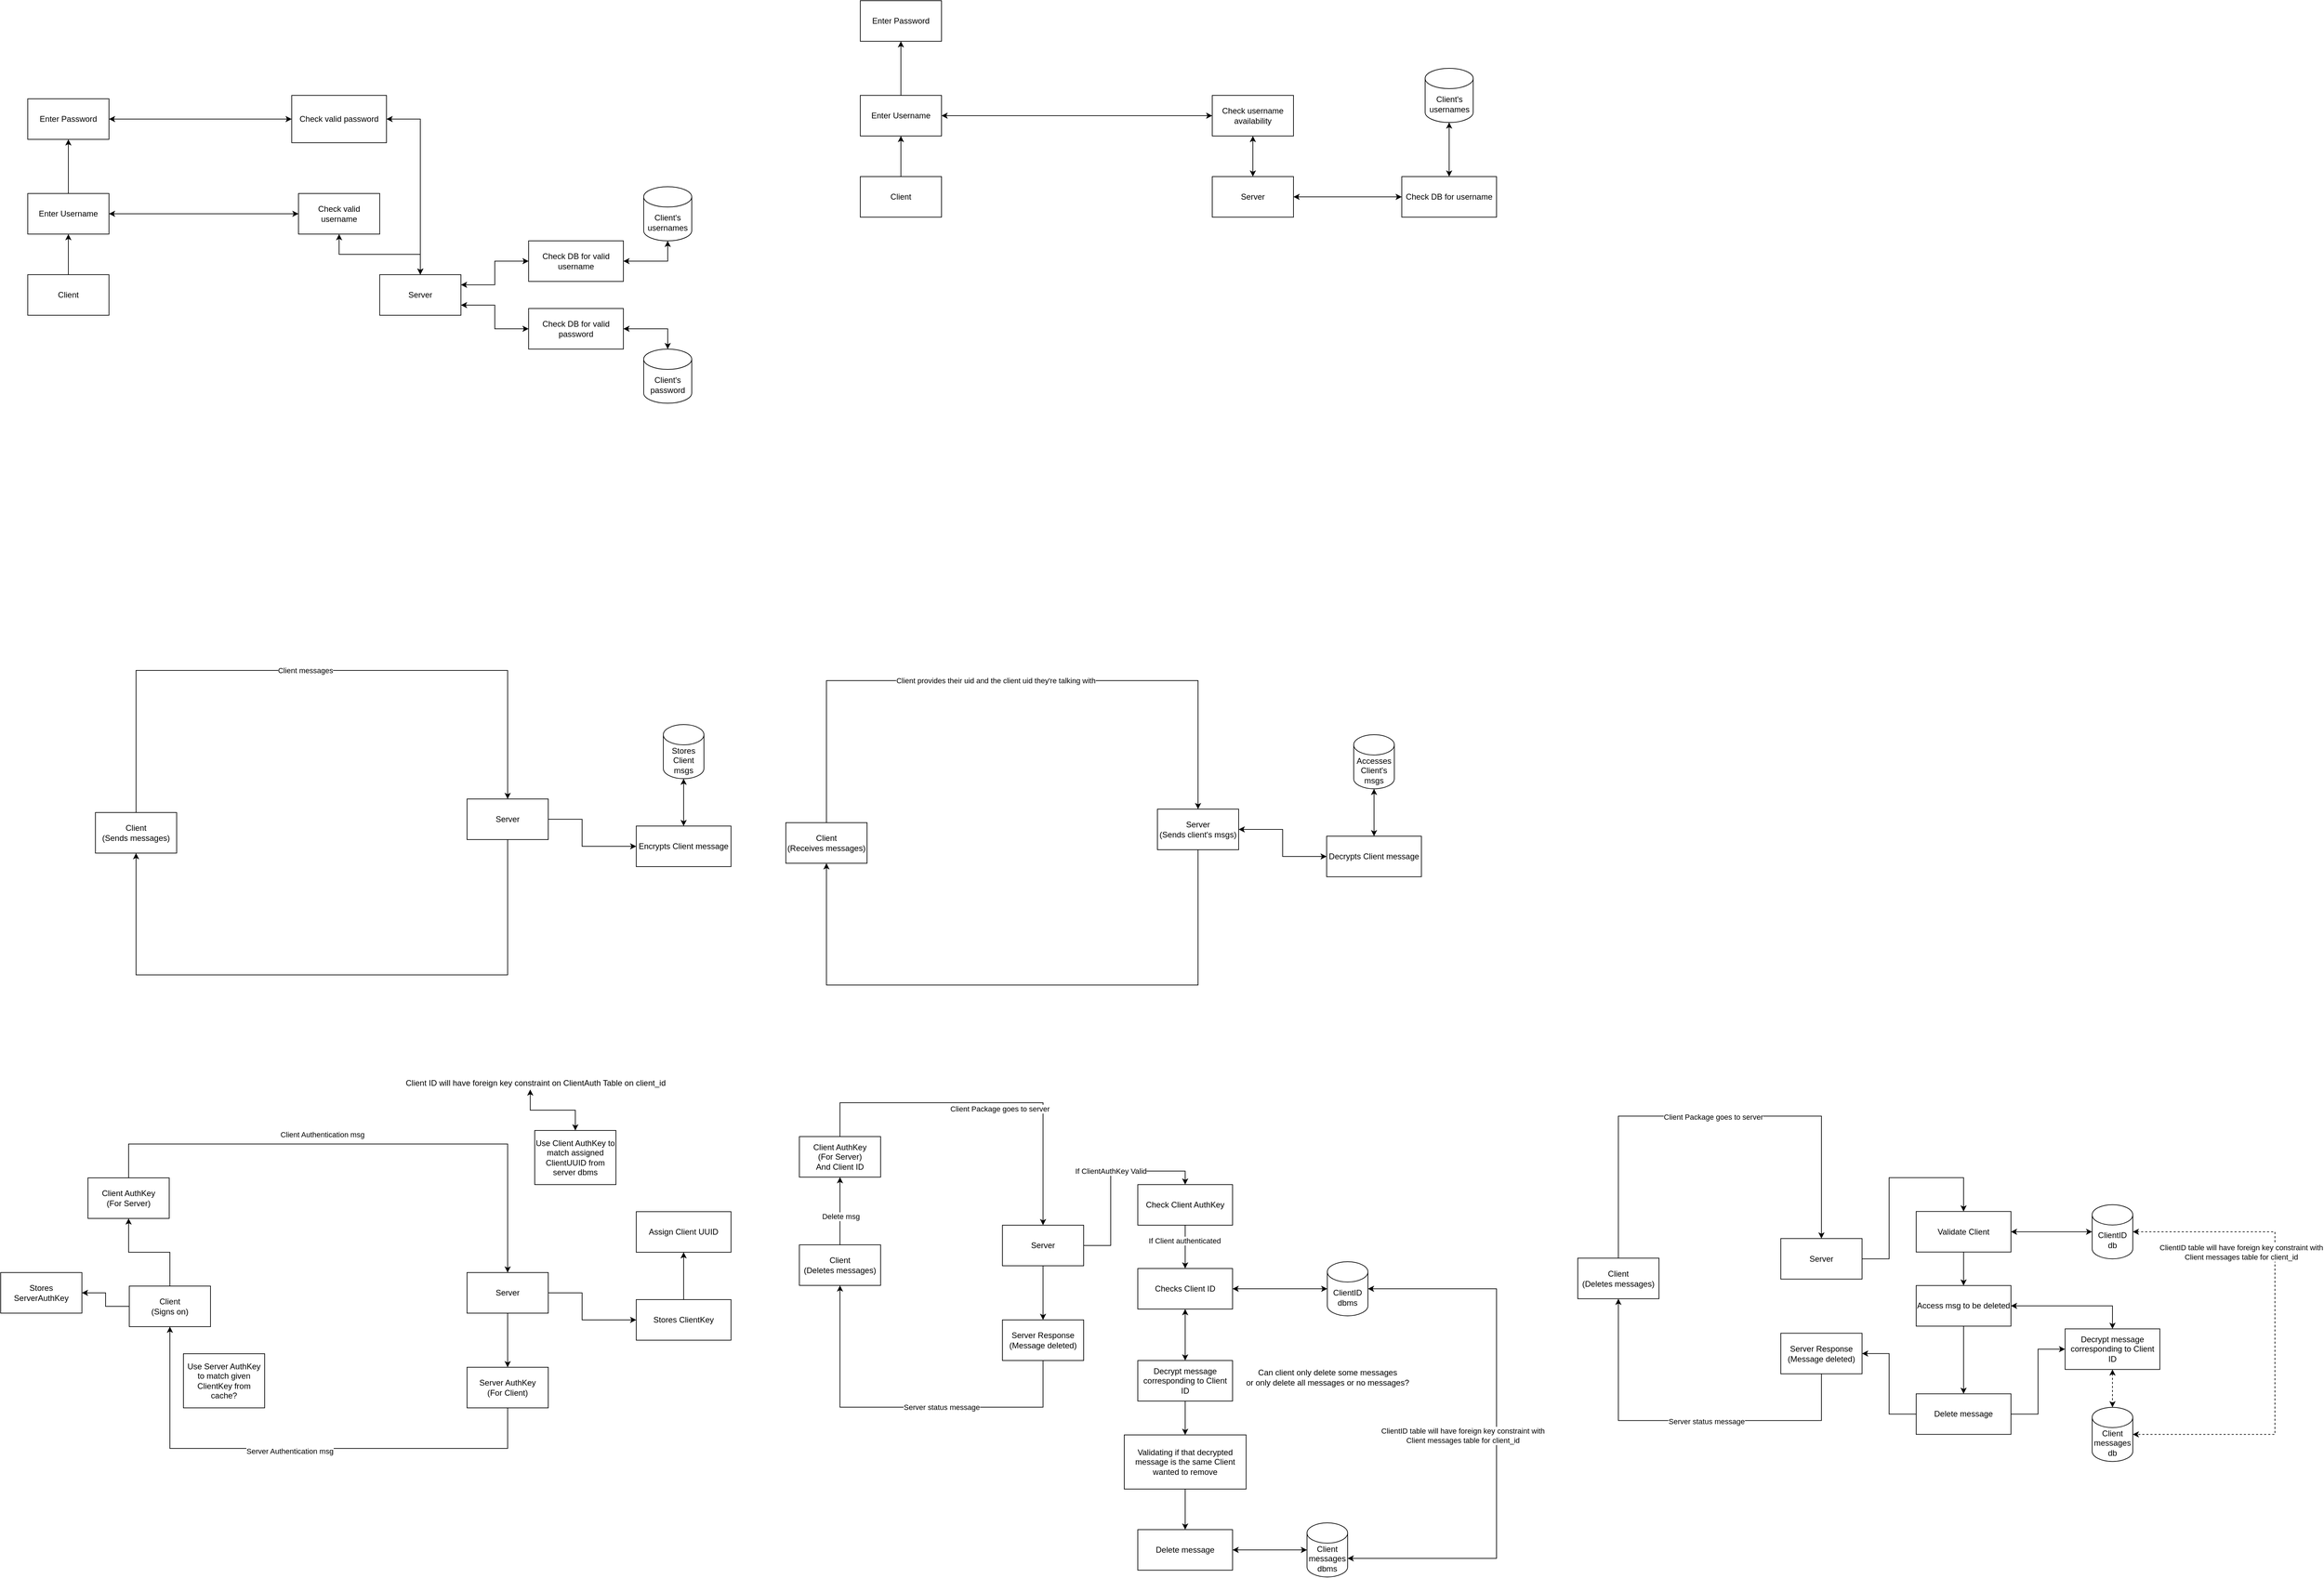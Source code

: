 <mxfile version="15.8.2" type="device"><diagram id="KyvH8R_DpB_oBRJaK2Jx" name="Page-1"><mxGraphModel dx="1483" dy="2481" grid="1" gridSize="10" guides="1" tooltips="1" connect="1" arrows="1" fold="1" page="1" pageScale="1" pageWidth="1169" pageHeight="827" math="0" shadow="0"><root><mxCell id="0"/><mxCell id="1" parent="0"/><mxCell id="N-zf-dRTK4lT7rGjLbM1-4" style="edgeStyle=orthogonalEdgeStyle;rounded=0;orthogonalLoop=1;jettySize=auto;html=1;entryX=0.5;entryY=0;entryDx=0;entryDy=0;exitX=0.5;exitY=0;exitDx=0;exitDy=0;" parent="1" source="N-zf-dRTK4lT7rGjLbM1-13" target="N-zf-dRTK4lT7rGjLbM1-3" edge="1"><mxGeometry relative="1" as="geometry"><Array as="points"><mxPoint x="239" y="130"/><mxPoint x="799" y="130"/></Array></mxGeometry></mxCell><mxCell id="N-zf-dRTK4lT7rGjLbM1-5" value="Client Authentication msg" style="edgeLabel;html=1;align=center;verticalAlign=middle;resizable=0;points=[];" parent="N-zf-dRTK4lT7rGjLbM1-4" vertex="1" connectable="0"><mxGeometry x="-0.824" y="5" relative="1" as="geometry"><mxPoint x="265" y="-9" as="offset"/></mxGeometry></mxCell><mxCell id="N-zf-dRTK4lT7rGjLbM1-14" value="" style="edgeStyle=orthogonalEdgeStyle;rounded=0;orthogonalLoop=1;jettySize=auto;html=1;" parent="1" source="N-zf-dRTK4lT7rGjLbM1-1" target="N-zf-dRTK4lT7rGjLbM1-13" edge="1"><mxGeometry relative="1" as="geometry"/></mxCell><mxCell id="WPAol-Zz-UYMAe6PqBog-4" value="" style="edgeStyle=orthogonalEdgeStyle;rounded=0;orthogonalLoop=1;jettySize=auto;html=1;" parent="1" source="N-zf-dRTK4lT7rGjLbM1-1" target="WPAol-Zz-UYMAe6PqBog-3" edge="1"><mxGeometry relative="1" as="geometry"/></mxCell><mxCell id="N-zf-dRTK4lT7rGjLbM1-1" value="Client&lt;br&gt;(Signs on)" style="rounded=0;whiteSpace=wrap;html=1;" parent="1" vertex="1"><mxGeometry x="240" y="340" width="120" height="60" as="geometry"/></mxCell><mxCell id="N-zf-dRTK4lT7rGjLbM1-6" style="edgeStyle=orthogonalEdgeStyle;rounded=0;orthogonalLoop=1;jettySize=auto;html=1;entryX=0.5;entryY=1;entryDx=0;entryDy=0;exitX=0.5;exitY=1;exitDx=0;exitDy=0;" parent="1" source="N-zf-dRTK4lT7rGjLbM1-11" target="N-zf-dRTK4lT7rGjLbM1-1" edge="1"><mxGeometry relative="1" as="geometry"><Array as="points"><mxPoint x="799" y="580"/><mxPoint x="300" y="580"/></Array></mxGeometry></mxCell><mxCell id="N-zf-dRTK4lT7rGjLbM1-7" value="Server Authentication msg" style="edgeLabel;html=1;align=center;verticalAlign=middle;resizable=0;points=[];" parent="N-zf-dRTK4lT7rGjLbM1-6" vertex="1" connectable="0"><mxGeometry x="0.035" y="4" relative="1" as="geometry"><mxPoint as="offset"/></mxGeometry></mxCell><mxCell id="N-zf-dRTK4lT7rGjLbM1-9" value="" style="edgeStyle=orthogonalEdgeStyle;rounded=0;orthogonalLoop=1;jettySize=auto;html=1;entryX=0;entryY=0.5;entryDx=0;entryDy=0;" parent="1" source="N-zf-dRTK4lT7rGjLbM1-3" target="WPAol-Zz-UYMAe6PqBog-1" edge="1"><mxGeometry relative="1" as="geometry"><Array as="points"><mxPoint x="909" y="350"/><mxPoint x="909" y="390"/></Array></mxGeometry></mxCell><mxCell id="N-zf-dRTK4lT7rGjLbM1-12" value="" style="edgeStyle=orthogonalEdgeStyle;rounded=0;orthogonalLoop=1;jettySize=auto;html=1;" parent="1" source="N-zf-dRTK4lT7rGjLbM1-3" target="N-zf-dRTK4lT7rGjLbM1-11" edge="1"><mxGeometry relative="1" as="geometry"/></mxCell><mxCell id="N-zf-dRTK4lT7rGjLbM1-3" value="Server" style="rounded=0;whiteSpace=wrap;html=1;" parent="1" vertex="1"><mxGeometry x="739" y="320" width="120" height="60" as="geometry"/></mxCell><mxCell id="N-zf-dRTK4lT7rGjLbM1-8" value="Assign Client UUID" style="whiteSpace=wrap;html=1;rounded=0;" parent="1" vertex="1"><mxGeometry x="989" y="230" width="140" height="60" as="geometry"/></mxCell><mxCell id="N-zf-dRTK4lT7rGjLbM1-11" value="Server AuthKey&lt;br&gt;(For Client)" style="whiteSpace=wrap;html=1;rounded=0;" parent="1" vertex="1"><mxGeometry x="739" y="460" width="120" height="60" as="geometry"/></mxCell><mxCell id="N-zf-dRTK4lT7rGjLbM1-13" value="Client AuthKey&lt;br&gt;(For Server)" style="rounded=0;whiteSpace=wrap;html=1;" parent="1" vertex="1"><mxGeometry x="179" y="180" width="120" height="60" as="geometry"/></mxCell><mxCell id="N-zf-dRTK4lT7rGjLbM1-15" value="Use Server AuthKey to match given ClientKey from cache?" style="rounded=0;whiteSpace=wrap;html=1;" parent="1" vertex="1"><mxGeometry x="320" y="440" width="120" height="80" as="geometry"/></mxCell><mxCell id="WPAol-Zz-UYMAe6PqBog-65" style="edgeStyle=orthogonalEdgeStyle;rounded=0;orthogonalLoop=1;jettySize=auto;html=1;entryX=0.481;entryY=0.971;entryDx=0;entryDy=0;entryPerimeter=0;startArrow=classic;startFill=1;" parent="1" source="N-zf-dRTK4lT7rGjLbM1-16" target="WPAol-Zz-UYMAe6PqBog-64" edge="1"><mxGeometry relative="1" as="geometry"/></mxCell><mxCell id="N-zf-dRTK4lT7rGjLbM1-16" value="Use Client AuthKey to match assigned ClientUUID from server dbms" style="rounded=0;whiteSpace=wrap;html=1;" parent="1" vertex="1"><mxGeometry x="839" y="110" width="120" height="80" as="geometry"/></mxCell><mxCell id="WPAol-Zz-UYMAe6PqBog-2" style="edgeStyle=orthogonalEdgeStyle;rounded=0;orthogonalLoop=1;jettySize=auto;html=1;entryX=0.5;entryY=1;entryDx=0;entryDy=0;" parent="1" source="WPAol-Zz-UYMAe6PqBog-1" target="N-zf-dRTK4lT7rGjLbM1-8" edge="1"><mxGeometry relative="1" as="geometry"/></mxCell><mxCell id="WPAol-Zz-UYMAe6PqBog-1" value="Stores ClientKey" style="whiteSpace=wrap;html=1;rounded=0;" parent="1" vertex="1"><mxGeometry x="989" y="360" width="140" height="60" as="geometry"/></mxCell><mxCell id="WPAol-Zz-UYMAe6PqBog-3" value="Stores ServerAuthKey" style="rounded=0;whiteSpace=wrap;html=1;" parent="1" vertex="1"><mxGeometry x="50" y="320" width="120" height="60" as="geometry"/></mxCell><mxCell id="WPAol-Zz-UYMAe6PqBog-5" style="edgeStyle=orthogonalEdgeStyle;rounded=0;orthogonalLoop=1;jettySize=auto;html=1;entryX=0.5;entryY=0;entryDx=0;entryDy=0;exitX=0.5;exitY=0;exitDx=0;exitDy=0;" parent="1" source="WPAol-Zz-UYMAe6PqBog-9" target="WPAol-Zz-UYMAe6PqBog-14" edge="1"><mxGeometry relative="1" as="geometry"><Array as="points"><mxPoint x="250" y="-570"/><mxPoint x="799" y="-570"/></Array><mxPoint x="250" y="-480" as="sourcePoint"/></mxGeometry></mxCell><mxCell id="WPAol-Zz-UYMAe6PqBog-6" value="Client messages" style="edgeLabel;html=1;align=center;verticalAlign=middle;resizable=0;points=[];" parent="WPAol-Zz-UYMAe6PqBog-5" vertex="1" connectable="0"><mxGeometry x="-0.824" y="5" relative="1" as="geometry"><mxPoint x="255" y="-127" as="offset"/></mxGeometry></mxCell><mxCell id="WPAol-Zz-UYMAe6PqBog-9" value="Client&lt;br&gt;(Sends messages)" style="rounded=0;whiteSpace=wrap;html=1;" parent="1" vertex="1"><mxGeometry x="190" y="-360" width="120" height="60" as="geometry"/></mxCell><mxCell id="WPAol-Zz-UYMAe6PqBog-10" style="edgeStyle=orthogonalEdgeStyle;rounded=0;orthogonalLoop=1;jettySize=auto;html=1;entryX=0.5;entryY=1;entryDx=0;entryDy=0;exitX=0.5;exitY=1;exitDx=0;exitDy=0;" parent="1" source="WPAol-Zz-UYMAe6PqBog-14" target="WPAol-Zz-UYMAe6PqBog-9" edge="1"><mxGeometry relative="1" as="geometry"><Array as="points"><mxPoint x="799" y="-120"/><mxPoint x="250" y="-120"/></Array><mxPoint x="799" y="-180" as="sourcePoint"/></mxGeometry></mxCell><mxCell id="WPAol-Zz-UYMAe6PqBog-12" value="" style="edgeStyle=orthogonalEdgeStyle;rounded=0;orthogonalLoop=1;jettySize=auto;html=1;entryX=0;entryY=0.5;entryDx=0;entryDy=0;" parent="1" source="WPAol-Zz-UYMAe6PqBog-14" target="WPAol-Zz-UYMAe6PqBog-20" edge="1"><mxGeometry relative="1" as="geometry"><Array as="points"><mxPoint x="909" y="-350"/><mxPoint x="909" y="-310"/></Array></mxGeometry></mxCell><mxCell id="WPAol-Zz-UYMAe6PqBog-14" value="Server" style="rounded=0;whiteSpace=wrap;html=1;" parent="1" vertex="1"><mxGeometry x="739" y="-380" width="120" height="60" as="geometry"/></mxCell><mxCell id="WPAol-Zz-UYMAe6PqBog-23" style="edgeStyle=orthogonalEdgeStyle;rounded=0;orthogonalLoop=1;jettySize=auto;html=1;entryX=0.5;entryY=1;entryDx=0;entryDy=0;entryPerimeter=0;startArrow=classic;startFill=1;" parent="1" source="WPAol-Zz-UYMAe6PqBog-20" target="WPAol-Zz-UYMAe6PqBog-22" edge="1"><mxGeometry relative="1" as="geometry"/></mxCell><mxCell id="WPAol-Zz-UYMAe6PqBog-20" value="Encrypts Client message" style="whiteSpace=wrap;html=1;rounded=0;" parent="1" vertex="1"><mxGeometry x="989" y="-340" width="140" height="60" as="geometry"/></mxCell><mxCell id="WPAol-Zz-UYMAe6PqBog-22" value="Stores Client msgs" style="shape=cylinder3;whiteSpace=wrap;html=1;boundedLbl=1;backgroundOutline=1;size=15;" parent="1" vertex="1"><mxGeometry x="1029" y="-490" width="60" height="80" as="geometry"/></mxCell><mxCell id="WPAol-Zz-UYMAe6PqBog-24" style="edgeStyle=orthogonalEdgeStyle;rounded=0;orthogonalLoop=1;jettySize=auto;html=1;entryX=0.5;entryY=0;entryDx=0;entryDy=0;exitX=0.5;exitY=0;exitDx=0;exitDy=0;" parent="1" source="WPAol-Zz-UYMAe6PqBog-36" target="WPAol-Zz-UYMAe6PqBog-33" edge="1"><mxGeometry relative="1" as="geometry"><Array as="points"><mxPoint x="1290" y="69"/><mxPoint x="1590" y="69"/></Array></mxGeometry></mxCell><mxCell id="WPAol-Zz-UYMAe6PqBog-25" value="Client Package goes to server" style="edgeLabel;html=1;align=center;verticalAlign=middle;resizable=0;points=[];" parent="WPAol-Zz-UYMAe6PqBog-24" vertex="1" connectable="0"><mxGeometry x="-0.824" y="5" relative="1" as="geometry"><mxPoint x="241" y="5" as="offset"/></mxGeometry></mxCell><mxCell id="WPAol-Zz-UYMAe6PqBog-26" value="" style="edgeStyle=orthogonalEdgeStyle;rounded=0;orthogonalLoop=1;jettySize=auto;html=1;" parent="1" source="WPAol-Zz-UYMAe6PqBog-28" target="WPAol-Zz-UYMAe6PqBog-36" edge="1"><mxGeometry relative="1" as="geometry"/></mxCell><mxCell id="WPAol-Zz-UYMAe6PqBog-42" value="Delete msg" style="edgeLabel;html=1;align=center;verticalAlign=middle;resizable=0;points=[];" parent="WPAol-Zz-UYMAe6PqBog-26" vertex="1" connectable="0"><mxGeometry x="-0.161" y="-1" relative="1" as="geometry"><mxPoint as="offset"/></mxGeometry></mxCell><mxCell id="WPAol-Zz-UYMAe6PqBog-28" value="Client&lt;br&gt;(Deletes messages)" style="rounded=0;whiteSpace=wrap;html=1;" parent="1" vertex="1"><mxGeometry x="1230" y="279" width="120" height="60" as="geometry"/></mxCell><mxCell id="WPAol-Zz-UYMAe6PqBog-29" style="edgeStyle=orthogonalEdgeStyle;rounded=0;orthogonalLoop=1;jettySize=auto;html=1;entryX=0.5;entryY=1;entryDx=0;entryDy=0;exitX=0.5;exitY=1;exitDx=0;exitDy=0;" parent="1" source="WPAol-Zz-UYMAe6PqBog-35" target="WPAol-Zz-UYMAe6PqBog-28" edge="1"><mxGeometry relative="1" as="geometry"><Array as="points"><mxPoint x="1590" y="519"/><mxPoint x="1290" y="519"/></Array></mxGeometry></mxCell><mxCell id="WPAol-Zz-UYMAe6PqBog-30" value="Server status message" style="edgeLabel;html=1;align=center;verticalAlign=middle;resizable=0;points=[];" parent="WPAol-Zz-UYMAe6PqBog-29" vertex="1" connectable="0"><mxGeometry x="0.035" y="4" relative="1" as="geometry"><mxPoint x="65" y="-4" as="offset"/></mxGeometry></mxCell><mxCell id="WPAol-Zz-UYMAe6PqBog-32" value="" style="edgeStyle=orthogonalEdgeStyle;rounded=0;orthogonalLoop=1;jettySize=auto;html=1;" parent="1" source="WPAol-Zz-UYMAe6PqBog-33" target="WPAol-Zz-UYMAe6PqBog-35" edge="1"><mxGeometry relative="1" as="geometry"/></mxCell><mxCell id="WPAol-Zz-UYMAe6PqBog-33" value="Server" style="rounded=0;whiteSpace=wrap;html=1;" parent="1" vertex="1"><mxGeometry x="1530" y="250" width="120" height="60" as="geometry"/></mxCell><mxCell id="WPAol-Zz-UYMAe6PqBog-47" value="" style="edgeStyle=orthogonalEdgeStyle;rounded=0;orthogonalLoop=1;jettySize=auto;html=1;startArrow=none;startFill=0;entryX=0.5;entryY=0;entryDx=0;entryDy=0;" parent="1" source="WPAol-Zz-UYMAe6PqBog-34" target="WPAol-Zz-UYMAe6PqBog-57" edge="1"><mxGeometry relative="1" as="geometry"/></mxCell><mxCell id="WPAol-Zz-UYMAe6PqBog-60" value="If Client authenticated" style="edgeLabel;html=1;align=center;verticalAlign=middle;resizable=0;points=[];" parent="WPAol-Zz-UYMAe6PqBog-47" vertex="1" connectable="0"><mxGeometry x="-0.29" y="-1" relative="1" as="geometry"><mxPoint as="offset"/></mxGeometry></mxCell><mxCell id="WPAol-Zz-UYMAe6PqBog-34" value="Check Client AuthKey" style="whiteSpace=wrap;html=1;rounded=0;" parent="1" vertex="1"><mxGeometry x="1730" y="190" width="140" height="60" as="geometry"/></mxCell><mxCell id="WPAol-Zz-UYMAe6PqBog-35" value="Server Response&lt;br&gt;(Message deleted)" style="whiteSpace=wrap;html=1;rounded=0;" parent="1" vertex="1"><mxGeometry x="1530" y="390" width="120" height="60" as="geometry"/></mxCell><mxCell id="WPAol-Zz-UYMAe6PqBog-36" value="Client AuthKey&lt;br&gt;(For Server)&lt;br&gt;And Client ID" style="rounded=0;whiteSpace=wrap;html=1;" parent="1" vertex="1"><mxGeometry x="1230" y="119" width="120" height="60" as="geometry"/></mxCell><mxCell id="WPAol-Zz-UYMAe6PqBog-39" style="edgeStyle=orthogonalEdgeStyle;rounded=0;orthogonalLoop=1;jettySize=auto;html=1;entryX=0.5;entryY=0;entryDx=0;entryDy=0;exitX=1;exitY=0.5;exitDx=0;exitDy=0;" parent="1" source="WPAol-Zz-UYMAe6PqBog-33" target="WPAol-Zz-UYMAe6PqBog-34" edge="1"><mxGeometry relative="1" as="geometry"><mxPoint x="1861" y="220" as="sourcePoint"/></mxGeometry></mxCell><mxCell id="WPAol-Zz-UYMAe6PqBog-59" value="If ClientAuthKey Valid" style="edgeLabel;html=1;align=center;verticalAlign=middle;resizable=0;points=[];" parent="WPAol-Zz-UYMAe6PqBog-39" vertex="1" connectable="0"><mxGeometry x="-0.52" y="-1" relative="1" as="geometry"><mxPoint x="-1" y="-83" as="offset"/></mxGeometry></mxCell><mxCell id="WPAol-Zz-UYMAe6PqBog-51" value="" style="edgeStyle=orthogonalEdgeStyle;rounded=0;orthogonalLoop=1;jettySize=auto;html=1;startArrow=none;startFill=0;" parent="1" source="WPAol-Zz-UYMAe6PqBog-46" target="WPAol-Zz-UYMAe6PqBog-50" edge="1"><mxGeometry relative="1" as="geometry"/></mxCell><mxCell id="WPAol-Zz-UYMAe6PqBog-46" value="Decrypt message corresponding to Client ID" style="whiteSpace=wrap;html=1;rounded=0;" parent="1" vertex="1"><mxGeometry x="1730" y="450" width="140" height="60" as="geometry"/></mxCell><mxCell id="WPAol-Zz-UYMAe6PqBog-49" value="Can client only delete some messages &lt;br&gt;or only delete all messages or no messages?" style="text;html=1;align=center;verticalAlign=middle;resizable=0;points=[];autosize=1;strokeColor=none;fillColor=none;" parent="1" vertex="1"><mxGeometry x="1880" y="460" width="260" height="30" as="geometry"/></mxCell><mxCell id="WPAol-Zz-UYMAe6PqBog-53" value="" style="edgeStyle=orthogonalEdgeStyle;rounded=0;orthogonalLoop=1;jettySize=auto;html=1;startArrow=none;startFill=0;" parent="1" source="WPAol-Zz-UYMAe6PqBog-50" target="WPAol-Zz-UYMAe6PqBog-52" edge="1"><mxGeometry relative="1" as="geometry"/></mxCell><mxCell id="WPAol-Zz-UYMAe6PqBog-50" value="Validating if that decrypted message is the same Client wanted to remove" style="whiteSpace=wrap;html=1;rounded=0;" parent="1" vertex="1"><mxGeometry x="1710" y="560" width="180" height="80" as="geometry"/></mxCell><mxCell id="WPAol-Zz-UYMAe6PqBog-55" style="edgeStyle=orthogonalEdgeStyle;rounded=0;orthogonalLoop=1;jettySize=auto;html=1;entryX=0;entryY=0.5;entryDx=0;entryDy=0;entryPerimeter=0;startArrow=classic;startFill=1;" parent="1" source="WPAol-Zz-UYMAe6PqBog-52" target="WPAol-Zz-UYMAe6PqBog-54" edge="1"><mxGeometry relative="1" as="geometry"><Array as="points"><mxPoint x="1960" y="730"/><mxPoint x="1960" y="730"/></Array></mxGeometry></mxCell><mxCell id="WPAol-Zz-UYMAe6PqBog-52" value="Delete message" style="whiteSpace=wrap;html=1;rounded=0;" parent="1" vertex="1"><mxGeometry x="1730" y="700" width="140" height="60" as="geometry"/></mxCell><mxCell id="WPAol-Zz-UYMAe6PqBog-54" value="Client messages dbms" style="shape=cylinder3;whiteSpace=wrap;html=1;boundedLbl=1;backgroundOutline=1;size=15;" parent="1" vertex="1"><mxGeometry x="1980" y="690" width="60" height="80" as="geometry"/></mxCell><mxCell id="WPAol-Zz-UYMAe6PqBog-56" style="edgeStyle=orthogonalEdgeStyle;rounded=0;orthogonalLoop=1;jettySize=auto;html=1;entryX=0;entryY=0.5;entryDx=0;entryDy=0;entryPerimeter=0;startArrow=classic;startFill=1;" parent="1" source="WPAol-Zz-UYMAe6PqBog-57" target="WPAol-Zz-UYMAe6PqBog-58" edge="1"><mxGeometry relative="1" as="geometry"/></mxCell><mxCell id="WPAol-Zz-UYMAe6PqBog-61" style="edgeStyle=orthogonalEdgeStyle;rounded=0;orthogonalLoop=1;jettySize=auto;html=1;entryX=0.5;entryY=0;entryDx=0;entryDy=0;startArrow=classic;startFill=1;" parent="1" source="WPAol-Zz-UYMAe6PqBog-57" target="WPAol-Zz-UYMAe6PqBog-46" edge="1"><mxGeometry relative="1" as="geometry"/></mxCell><mxCell id="WPAol-Zz-UYMAe6PqBog-57" value="Checks Client ID" style="whiteSpace=wrap;html=1;rounded=0;" parent="1" vertex="1"><mxGeometry x="1730" y="314" width="140" height="60" as="geometry"/></mxCell><mxCell id="WPAol-Zz-UYMAe6PqBog-62" style="edgeStyle=orthogonalEdgeStyle;rounded=0;orthogonalLoop=1;jettySize=auto;html=1;entryX=1;entryY=0;entryDx=0;entryDy=52.5;entryPerimeter=0;startArrow=classic;startFill=1;" parent="1" source="WPAol-Zz-UYMAe6PqBog-58" target="WPAol-Zz-UYMAe6PqBog-54" edge="1"><mxGeometry relative="1" as="geometry"><Array as="points"><mxPoint x="2260" y="344"/><mxPoint x="2260" y="743"/></Array></mxGeometry></mxCell><mxCell id="WPAol-Zz-UYMAe6PqBog-63" value="ClientID table will have foreign key constraint with&lt;br&gt;Client messages table for client_id" style="edgeLabel;html=1;align=center;verticalAlign=middle;resizable=0;points=[];" parent="WPAol-Zz-UYMAe6PqBog-62" vertex="1" connectable="0"><mxGeometry x="0.117" y="-2" relative="1" as="geometry"><mxPoint x="-48" y="-45" as="offset"/></mxGeometry></mxCell><mxCell id="WPAol-Zz-UYMAe6PqBog-58" value="ClientID dbms" style="shape=cylinder3;whiteSpace=wrap;html=1;boundedLbl=1;backgroundOutline=1;size=15;" parent="1" vertex="1"><mxGeometry x="2010" y="304" width="60" height="80" as="geometry"/></mxCell><mxCell id="WPAol-Zz-UYMAe6PqBog-64" value="Client ID will have foreign key constraint on ClientAuth Table on client_id" style="text;html=1;align=center;verticalAlign=middle;resizable=0;points=[];autosize=1;strokeColor=none;fillColor=none;" parent="1" vertex="1"><mxGeometry x="640" y="30" width="400" height="20" as="geometry"/></mxCell><mxCell id="gwo5pLJSfsKYUDbuc01B-1" style="edgeStyle=orthogonalEdgeStyle;rounded=0;orthogonalLoop=1;jettySize=auto;html=1;entryX=0.5;entryY=0;entryDx=0;entryDy=0;exitX=0.5;exitY=0;exitDx=0;exitDy=0;" edge="1" parent="1" source="gwo5pLJSfsKYUDbuc01B-3" target="gwo5pLJSfsKYUDbuc01B-6"><mxGeometry relative="1" as="geometry"><Array as="points"><mxPoint x="1270" y="-555"/><mxPoint x="1819" y="-555"/></Array><mxPoint x="1270" y="-465" as="sourcePoint"/></mxGeometry></mxCell><mxCell id="gwo5pLJSfsKYUDbuc01B-2" value="Client provides their uid and the client uid they're talking with" style="edgeLabel;html=1;align=center;verticalAlign=middle;resizable=0;points=[];" vertex="1" connectable="0" parent="gwo5pLJSfsKYUDbuc01B-1"><mxGeometry x="-0.824" y="5" relative="1" as="geometry"><mxPoint x="255" y="-127" as="offset"/></mxGeometry></mxCell><mxCell id="gwo5pLJSfsKYUDbuc01B-3" value="Client&lt;br&gt;(Receives messages)" style="rounded=0;whiteSpace=wrap;html=1;" vertex="1" parent="1"><mxGeometry x="1210" y="-345" width="120" height="60" as="geometry"/></mxCell><mxCell id="gwo5pLJSfsKYUDbuc01B-4" style="edgeStyle=orthogonalEdgeStyle;rounded=0;orthogonalLoop=1;jettySize=auto;html=1;entryX=0.5;entryY=1;entryDx=0;entryDy=0;exitX=0.5;exitY=1;exitDx=0;exitDy=0;" edge="1" parent="1" source="gwo5pLJSfsKYUDbuc01B-6" target="gwo5pLJSfsKYUDbuc01B-3"><mxGeometry relative="1" as="geometry"><Array as="points"><mxPoint x="1819" y="-105"/><mxPoint x="1270" y="-105"/></Array><mxPoint x="1819" y="-165" as="sourcePoint"/></mxGeometry></mxCell><mxCell id="gwo5pLJSfsKYUDbuc01B-6" value="Server&lt;br&gt;(Sends client's msgs)" style="rounded=0;whiteSpace=wrap;html=1;" vertex="1" parent="1"><mxGeometry x="1759" y="-365" width="120" height="60" as="geometry"/></mxCell><mxCell id="gwo5pLJSfsKYUDbuc01B-7" style="edgeStyle=orthogonalEdgeStyle;rounded=0;orthogonalLoop=1;jettySize=auto;html=1;entryX=0.5;entryY=1;entryDx=0;entryDy=0;entryPerimeter=0;startArrow=classic;startFill=1;" edge="1" parent="1" source="gwo5pLJSfsKYUDbuc01B-8" target="gwo5pLJSfsKYUDbuc01B-9"><mxGeometry relative="1" as="geometry"/></mxCell><mxCell id="gwo5pLJSfsKYUDbuc01B-10" style="edgeStyle=orthogonalEdgeStyle;rounded=0;orthogonalLoop=1;jettySize=auto;html=1;entryX=1;entryY=0.5;entryDx=0;entryDy=0;startArrow=classic;startFill=1;" edge="1" parent="1" source="gwo5pLJSfsKYUDbuc01B-8" target="gwo5pLJSfsKYUDbuc01B-6"><mxGeometry relative="1" as="geometry"/></mxCell><mxCell id="gwo5pLJSfsKYUDbuc01B-8" value="Decrypts Client message" style="whiteSpace=wrap;html=1;rounded=0;" vertex="1" parent="1"><mxGeometry x="2009" y="-325" width="140" height="60" as="geometry"/></mxCell><mxCell id="gwo5pLJSfsKYUDbuc01B-9" value="Accesses Client's msgs" style="shape=cylinder3;whiteSpace=wrap;html=1;boundedLbl=1;backgroundOutline=1;size=15;" vertex="1" parent="1"><mxGeometry x="2049" y="-475" width="60" height="80" as="geometry"/></mxCell><mxCell id="gwo5pLJSfsKYUDbuc01B-29" value="" style="edgeStyle=orthogonalEdgeStyle;rounded=0;orthogonalLoop=1;jettySize=auto;html=1;startArrow=none;startFill=0;" edge="1" parent="1" source="gwo5pLJSfsKYUDbuc01B-21" target="gwo5pLJSfsKYUDbuc01B-28"><mxGeometry relative="1" as="geometry"/></mxCell><mxCell id="gwo5pLJSfsKYUDbuc01B-21" value="Client" style="rounded=0;whiteSpace=wrap;html=1;" vertex="1" parent="1"><mxGeometry x="1320" y="-1300" width="120" height="60" as="geometry"/></mxCell><mxCell id="gwo5pLJSfsKYUDbuc01B-44" style="edgeStyle=orthogonalEdgeStyle;rounded=0;orthogonalLoop=1;jettySize=auto;html=1;entryX=0.5;entryY=1;entryDx=0;entryDy=0;startArrow=classic;startFill=1;" edge="1" parent="1" source="gwo5pLJSfsKYUDbuc01B-23" target="gwo5pLJSfsKYUDbuc01B-31"><mxGeometry relative="1" as="geometry"/></mxCell><mxCell id="gwo5pLJSfsKYUDbuc01B-23" value="Server" style="rounded=0;whiteSpace=wrap;html=1;" vertex="1" parent="1"><mxGeometry x="1840" y="-1300" width="120" height="60" as="geometry"/></mxCell><mxCell id="gwo5pLJSfsKYUDbuc01B-24" style="edgeStyle=orthogonalEdgeStyle;rounded=0;orthogonalLoop=1;jettySize=auto;html=1;entryX=0.5;entryY=1;entryDx=0;entryDy=0;entryPerimeter=0;startArrow=classic;startFill=1;" edge="1" parent="1" source="gwo5pLJSfsKYUDbuc01B-26" target="gwo5pLJSfsKYUDbuc01B-27"><mxGeometry relative="1" as="geometry"/></mxCell><mxCell id="gwo5pLJSfsKYUDbuc01B-45" style="edgeStyle=orthogonalEdgeStyle;rounded=0;orthogonalLoop=1;jettySize=auto;html=1;startArrow=classic;startFill=1;" edge="1" parent="1" source="gwo5pLJSfsKYUDbuc01B-26" target="gwo5pLJSfsKYUDbuc01B-23"><mxGeometry relative="1" as="geometry"/></mxCell><mxCell id="gwo5pLJSfsKYUDbuc01B-26" value="Check DB for username" style="whiteSpace=wrap;html=1;rounded=0;" vertex="1" parent="1"><mxGeometry x="2120" y="-1300" width="140" height="60" as="geometry"/></mxCell><mxCell id="gwo5pLJSfsKYUDbuc01B-27" value="Client's usernames" style="shape=cylinder3;whiteSpace=wrap;html=1;boundedLbl=1;backgroundOutline=1;size=15;" vertex="1" parent="1"><mxGeometry x="2154.5" y="-1460" width="71" height="80" as="geometry"/></mxCell><mxCell id="gwo5pLJSfsKYUDbuc01B-32" value="" style="edgeStyle=orthogonalEdgeStyle;rounded=0;orthogonalLoop=1;jettySize=auto;html=1;startArrow=classic;startFill=1;" edge="1" parent="1" source="gwo5pLJSfsKYUDbuc01B-28" target="gwo5pLJSfsKYUDbuc01B-31"><mxGeometry relative="1" as="geometry"/></mxCell><mxCell id="gwo5pLJSfsKYUDbuc01B-48" value="" style="edgeStyle=orthogonalEdgeStyle;rounded=0;orthogonalLoop=1;jettySize=auto;html=1;startArrow=none;startFill=0;" edge="1" parent="1" source="gwo5pLJSfsKYUDbuc01B-28" target="gwo5pLJSfsKYUDbuc01B-47"><mxGeometry relative="1" as="geometry"/></mxCell><mxCell id="gwo5pLJSfsKYUDbuc01B-28" value="Enter Username" style="rounded=0;whiteSpace=wrap;html=1;" vertex="1" parent="1"><mxGeometry x="1320" y="-1420" width="120" height="60" as="geometry"/></mxCell><mxCell id="gwo5pLJSfsKYUDbuc01B-31" value="Check username availability" style="rounded=0;whiteSpace=wrap;html=1;" vertex="1" parent="1"><mxGeometry x="1840" y="-1420" width="120" height="60" as="geometry"/></mxCell><mxCell id="gwo5pLJSfsKYUDbuc01B-47" value="Enter Password" style="rounded=0;whiteSpace=wrap;html=1;" vertex="1" parent="1"><mxGeometry x="1320" y="-1560" width="120" height="60" as="geometry"/></mxCell><mxCell id="gwo5pLJSfsKYUDbuc01B-49" value="" style="edgeStyle=orthogonalEdgeStyle;rounded=0;orthogonalLoop=1;jettySize=auto;html=1;startArrow=none;startFill=0;" edge="1" parent="1" source="gwo5pLJSfsKYUDbuc01B-50" target="gwo5pLJSfsKYUDbuc01B-59"><mxGeometry relative="1" as="geometry"/></mxCell><mxCell id="gwo5pLJSfsKYUDbuc01B-50" value="Client" style="rounded=0;whiteSpace=wrap;html=1;" vertex="1" parent="1"><mxGeometry x="90" y="-1155" width="120" height="60" as="geometry"/></mxCell><mxCell id="gwo5pLJSfsKYUDbuc01B-51" style="edgeStyle=orthogonalEdgeStyle;rounded=0;orthogonalLoop=1;jettySize=auto;html=1;entryX=0.5;entryY=1;entryDx=0;entryDy=0;startArrow=classic;startFill=1;" edge="1" parent="1" source="gwo5pLJSfsKYUDbuc01B-52" target="gwo5pLJSfsKYUDbuc01B-60"><mxGeometry relative="1" as="geometry"/></mxCell><mxCell id="gwo5pLJSfsKYUDbuc01B-69" style="edgeStyle=orthogonalEdgeStyle;rounded=0;orthogonalLoop=1;jettySize=auto;html=1;exitX=1;exitY=0.75;exitDx=0;exitDy=0;entryX=0;entryY=0.5;entryDx=0;entryDy=0;startArrow=classic;startFill=1;" edge="1" parent="1" source="gwo5pLJSfsKYUDbuc01B-52" target="gwo5pLJSfsKYUDbuc01B-67"><mxGeometry relative="1" as="geometry"/></mxCell><mxCell id="gwo5pLJSfsKYUDbuc01B-70" style="edgeStyle=orthogonalEdgeStyle;rounded=0;orthogonalLoop=1;jettySize=auto;html=1;exitX=1;exitY=0.25;exitDx=0;exitDy=0;entryX=0;entryY=0.5;entryDx=0;entryDy=0;startArrow=classic;startFill=1;" edge="1" parent="1" source="gwo5pLJSfsKYUDbuc01B-52" target="gwo5pLJSfsKYUDbuc01B-55"><mxGeometry relative="1" as="geometry"/></mxCell><mxCell id="gwo5pLJSfsKYUDbuc01B-52" value="Server" style="rounded=0;whiteSpace=wrap;html=1;" vertex="1" parent="1"><mxGeometry x="610" y="-1155" width="120" height="60" as="geometry"/></mxCell><mxCell id="gwo5pLJSfsKYUDbuc01B-53" style="edgeStyle=orthogonalEdgeStyle;rounded=0;orthogonalLoop=1;jettySize=auto;html=1;entryX=0.5;entryY=1;entryDx=0;entryDy=0;entryPerimeter=0;startArrow=classic;startFill=1;" edge="1" parent="1" source="gwo5pLJSfsKYUDbuc01B-55" target="gwo5pLJSfsKYUDbuc01B-56"><mxGeometry relative="1" as="geometry"/></mxCell><mxCell id="gwo5pLJSfsKYUDbuc01B-55" value="Check DB for valid username" style="whiteSpace=wrap;html=1;rounded=0;" vertex="1" parent="1"><mxGeometry x="830" y="-1205" width="140" height="60" as="geometry"/></mxCell><mxCell id="gwo5pLJSfsKYUDbuc01B-56" value="Client's usernames" style="shape=cylinder3;whiteSpace=wrap;html=1;boundedLbl=1;backgroundOutline=1;size=15;" vertex="1" parent="1"><mxGeometry x="1000" y="-1285" width="71" height="80" as="geometry"/></mxCell><mxCell id="gwo5pLJSfsKYUDbuc01B-57" value="" style="edgeStyle=orthogonalEdgeStyle;rounded=0;orthogonalLoop=1;jettySize=auto;html=1;startArrow=classic;startFill=1;" edge="1" parent="1" source="gwo5pLJSfsKYUDbuc01B-59" target="gwo5pLJSfsKYUDbuc01B-60"><mxGeometry relative="1" as="geometry"/></mxCell><mxCell id="gwo5pLJSfsKYUDbuc01B-58" value="" style="edgeStyle=orthogonalEdgeStyle;rounded=0;orthogonalLoop=1;jettySize=auto;html=1;startArrow=none;startFill=0;" edge="1" parent="1" source="gwo5pLJSfsKYUDbuc01B-59" target="gwo5pLJSfsKYUDbuc01B-61"><mxGeometry relative="1" as="geometry"/></mxCell><mxCell id="gwo5pLJSfsKYUDbuc01B-59" value="Enter Username" style="rounded=0;whiteSpace=wrap;html=1;" vertex="1" parent="1"><mxGeometry x="90" y="-1275" width="120" height="60" as="geometry"/></mxCell><mxCell id="gwo5pLJSfsKYUDbuc01B-60" value="Check valid username" style="rounded=0;whiteSpace=wrap;html=1;" vertex="1" parent="1"><mxGeometry x="490" y="-1275" width="120" height="60" as="geometry"/></mxCell><mxCell id="gwo5pLJSfsKYUDbuc01B-63" value="" style="edgeStyle=orthogonalEdgeStyle;rounded=0;orthogonalLoop=1;jettySize=auto;html=1;startArrow=classic;startFill=1;" edge="1" parent="1" source="gwo5pLJSfsKYUDbuc01B-61" target="gwo5pLJSfsKYUDbuc01B-62"><mxGeometry relative="1" as="geometry"/></mxCell><mxCell id="gwo5pLJSfsKYUDbuc01B-61" value="Enter Password" style="rounded=0;whiteSpace=wrap;html=1;" vertex="1" parent="1"><mxGeometry x="90" y="-1415" width="120" height="60" as="geometry"/></mxCell><mxCell id="gwo5pLJSfsKYUDbuc01B-64" style="edgeStyle=orthogonalEdgeStyle;rounded=0;orthogonalLoop=1;jettySize=auto;html=1;entryX=0.5;entryY=0;entryDx=0;entryDy=0;startArrow=classic;startFill=1;" edge="1" parent="1" source="gwo5pLJSfsKYUDbuc01B-62" target="gwo5pLJSfsKYUDbuc01B-52"><mxGeometry relative="1" as="geometry"><Array as="points"><mxPoint x="670" y="-1385"/></Array></mxGeometry></mxCell><mxCell id="gwo5pLJSfsKYUDbuc01B-62" value="Check valid password" style="rounded=0;whiteSpace=wrap;html=1;" vertex="1" parent="1"><mxGeometry x="480" y="-1420" width="140" height="70" as="geometry"/></mxCell><mxCell id="gwo5pLJSfsKYUDbuc01B-65" style="edgeStyle=orthogonalEdgeStyle;rounded=0;orthogonalLoop=1;jettySize=auto;html=1;entryX=0.5;entryY=0;entryDx=0;entryDy=0;entryPerimeter=0;startArrow=classic;startFill=1;" edge="1" parent="1" source="gwo5pLJSfsKYUDbuc01B-67" target="gwo5pLJSfsKYUDbuc01B-68"><mxGeometry relative="1" as="geometry"><Array as="points"/></mxGeometry></mxCell><mxCell id="gwo5pLJSfsKYUDbuc01B-67" value="Check DB for valid password" style="whiteSpace=wrap;html=1;rounded=0;" vertex="1" parent="1"><mxGeometry x="830" y="-1105" width="140" height="60" as="geometry"/></mxCell><mxCell id="gwo5pLJSfsKYUDbuc01B-68" value="Client's password" style="shape=cylinder3;whiteSpace=wrap;html=1;boundedLbl=1;backgroundOutline=1;size=15;" vertex="1" parent="1"><mxGeometry x="1000" y="-1045" width="71" height="80" as="geometry"/></mxCell><mxCell id="gwo5pLJSfsKYUDbuc01B-72" style="edgeStyle=orthogonalEdgeStyle;rounded=0;orthogonalLoop=1;jettySize=auto;html=1;entryX=0.5;entryY=0;entryDx=0;entryDy=0;exitX=0.5;exitY=0;exitDx=0;exitDy=0;" edge="1" parent="1" source="gwo5pLJSfsKYUDbuc01B-74" target="gwo5pLJSfsKYUDbuc01B-79"><mxGeometry relative="1" as="geometry"><Array as="points"><mxPoint x="2440" y="88.71"/><mxPoint x="2740" y="88.71"/></Array><mxPoint x="2440" y="138.71" as="sourcePoint"/></mxGeometry></mxCell><mxCell id="gwo5pLJSfsKYUDbuc01B-73" value="Client Package goes to server" style="edgeLabel;html=1;align=center;verticalAlign=middle;resizable=0;points=[];" vertex="1" connectable="0" parent="gwo5pLJSfsKYUDbuc01B-72"><mxGeometry x="-0.824" y="5" relative="1" as="geometry"><mxPoint x="145" y="-148" as="offset"/></mxGeometry></mxCell><mxCell id="gwo5pLJSfsKYUDbuc01B-74" value="Client&lt;br&gt;(Deletes messages)" style="rounded=0;whiteSpace=wrap;html=1;" vertex="1" parent="1"><mxGeometry x="2380" y="298.71" width="120" height="60" as="geometry"/></mxCell><mxCell id="gwo5pLJSfsKYUDbuc01B-75" style="edgeStyle=orthogonalEdgeStyle;rounded=0;orthogonalLoop=1;jettySize=auto;html=1;entryX=0.5;entryY=1;entryDx=0;entryDy=0;exitX=0.5;exitY=1;exitDx=0;exitDy=0;" edge="1" parent="1" source="gwo5pLJSfsKYUDbuc01B-81" target="gwo5pLJSfsKYUDbuc01B-74"><mxGeometry relative="1" as="geometry"><Array as="points"><mxPoint x="2740" y="538.71"/><mxPoint x="2440" y="538.71"/></Array></mxGeometry></mxCell><mxCell id="gwo5pLJSfsKYUDbuc01B-76" value="Server status message" style="edgeLabel;html=1;align=center;verticalAlign=middle;resizable=0;points=[];" vertex="1" connectable="0" parent="gwo5pLJSfsKYUDbuc01B-75"><mxGeometry x="0.035" y="4" relative="1" as="geometry"><mxPoint x="45" y="-3" as="offset"/></mxGeometry></mxCell><mxCell id="gwo5pLJSfsKYUDbuc01B-78" style="edgeStyle=orthogonalEdgeStyle;rounded=0;orthogonalLoop=1;jettySize=auto;html=1;entryX=0.5;entryY=0;entryDx=0;entryDy=0;startArrow=none;startFill=0;" edge="1" parent="1" source="gwo5pLJSfsKYUDbuc01B-79" target="gwo5pLJSfsKYUDbuc01B-80"><mxGeometry relative="1" as="geometry"><Array as="points"><mxPoint x="2840" y="299.71"/><mxPoint x="2840" y="179.71"/><mxPoint x="2950" y="179.71"/></Array></mxGeometry></mxCell><mxCell id="gwo5pLJSfsKYUDbuc01B-79" value="Server" style="rounded=0;whiteSpace=wrap;html=1;" vertex="1" parent="1"><mxGeometry x="2680" y="269.71" width="120" height="60" as="geometry"/></mxCell><mxCell id="gwo5pLJSfsKYUDbuc01B-98" style="edgeStyle=orthogonalEdgeStyle;rounded=0;orthogonalLoop=1;jettySize=auto;html=1;entryX=0.5;entryY=0;entryDx=0;entryDy=0;startArrow=none;startFill=0;" edge="1" parent="1" source="gwo5pLJSfsKYUDbuc01B-80" target="gwo5pLJSfsKYUDbuc01B-95"><mxGeometry relative="1" as="geometry"/></mxCell><mxCell id="gwo5pLJSfsKYUDbuc01B-80" value="Validate Client" style="whiteSpace=wrap;html=1;rounded=0;" vertex="1" parent="1"><mxGeometry x="2880" y="229.71" width="140" height="60" as="geometry"/></mxCell><mxCell id="gwo5pLJSfsKYUDbuc01B-81" value="Server Response&lt;br&gt;(Message deleted)" style="whiteSpace=wrap;html=1;rounded=0;" vertex="1" parent="1"><mxGeometry x="2680" y="409.71" width="120" height="60" as="geometry"/></mxCell><mxCell id="gwo5pLJSfsKYUDbuc01B-109" style="edgeStyle=orthogonalEdgeStyle;rounded=0;orthogonalLoop=1;jettySize=auto;html=1;entryX=0;entryY=0.5;entryDx=0;entryDy=0;startArrow=none;startFill=0;" edge="1" parent="1" source="gwo5pLJSfsKYUDbuc01B-87" target="gwo5pLJSfsKYUDbuc01B-99"><mxGeometry relative="1" as="geometry"/></mxCell><mxCell id="gwo5pLJSfsKYUDbuc01B-110" style="edgeStyle=orthogonalEdgeStyle;rounded=0;orthogonalLoop=1;jettySize=auto;html=1;entryX=1;entryY=0.5;entryDx=0;entryDy=0;startArrow=none;startFill=0;" edge="1" parent="1" source="gwo5pLJSfsKYUDbuc01B-87" target="gwo5pLJSfsKYUDbuc01B-81"><mxGeometry relative="1" as="geometry"/></mxCell><mxCell id="gwo5pLJSfsKYUDbuc01B-87" value="Delete message" style="whiteSpace=wrap;html=1;rounded=0;" vertex="1" parent="1"><mxGeometry x="2880" y="499.21" width="140" height="60" as="geometry"/></mxCell><mxCell id="gwo5pLJSfsKYUDbuc01B-88" value="Client messages db" style="shape=cylinder3;whiteSpace=wrap;html=1;boundedLbl=1;backgroundOutline=1;size=15;" vertex="1" parent="1"><mxGeometry x="3140" y="519.21" width="60" height="80" as="geometry"/></mxCell><mxCell id="gwo5pLJSfsKYUDbuc01B-89" style="edgeStyle=orthogonalEdgeStyle;rounded=0;orthogonalLoop=1;jettySize=auto;html=1;entryX=0;entryY=0.5;entryDx=0;entryDy=0;entryPerimeter=0;startArrow=classic;startFill=1;exitX=1;exitY=0.5;exitDx=0;exitDy=0;" edge="1" parent="1" source="gwo5pLJSfsKYUDbuc01B-80" target="gwo5pLJSfsKYUDbuc01B-92"><mxGeometry relative="1" as="geometry"/></mxCell><mxCell id="gwo5pLJSfsKYUDbuc01B-92" value="ClientID db" style="shape=cylinder3;whiteSpace=wrap;html=1;boundedLbl=1;backgroundOutline=1;size=15;" vertex="1" parent="1"><mxGeometry x="3140" y="219.71" width="60" height="80" as="geometry"/></mxCell><mxCell id="gwo5pLJSfsKYUDbuc01B-93" style="edgeStyle=orthogonalEdgeStyle;rounded=0;orthogonalLoop=1;jettySize=auto;html=1;entryX=1;entryY=0.5;entryDx=0;entryDy=0;entryPerimeter=0;startArrow=classic;startFill=1;exitX=1;exitY=0.5;exitDx=0;exitDy=0;exitPerimeter=0;dashed=1;" edge="1" parent="1" source="gwo5pLJSfsKYUDbuc01B-92" target="gwo5pLJSfsKYUDbuc01B-88"><mxGeometry relative="1" as="geometry"><Array as="points"><mxPoint x="3410" y="260.21"/><mxPoint x="3410" y="559.21"/></Array><mxPoint x="3220" y="299.21" as="sourcePoint"/><mxPoint x="3190" y="697.71" as="targetPoint"/></mxGeometry></mxCell><mxCell id="gwo5pLJSfsKYUDbuc01B-94" value="ClientID table will have foreign key constraint with&lt;br&gt;Client messages table for client_id" style="edgeLabel;html=1;align=center;verticalAlign=middle;resizable=0;points=[];" vertex="1" connectable="0" parent="gwo5pLJSfsKYUDbuc01B-93"><mxGeometry x="0.117" y="-2" relative="1" as="geometry"><mxPoint x="-48" y="-162" as="offset"/></mxGeometry></mxCell><mxCell id="gwo5pLJSfsKYUDbuc01B-106" style="edgeStyle=orthogonalEdgeStyle;rounded=0;orthogonalLoop=1;jettySize=auto;html=1;entryX=0.5;entryY=0;entryDx=0;entryDy=0;startArrow=classic;startFill=1;" edge="1" parent="1" source="gwo5pLJSfsKYUDbuc01B-95" target="gwo5pLJSfsKYUDbuc01B-99"><mxGeometry relative="1" as="geometry"/></mxCell><mxCell id="gwo5pLJSfsKYUDbuc01B-107" style="edgeStyle=orthogonalEdgeStyle;rounded=0;orthogonalLoop=1;jettySize=auto;html=1;entryX=0.5;entryY=0;entryDx=0;entryDy=0;startArrow=none;startFill=0;" edge="1" parent="1" source="gwo5pLJSfsKYUDbuc01B-95" target="gwo5pLJSfsKYUDbuc01B-87"><mxGeometry relative="1" as="geometry"/></mxCell><mxCell id="gwo5pLJSfsKYUDbuc01B-95" value="Access msg to be deleted" style="whiteSpace=wrap;html=1;rounded=0;" vertex="1" parent="1"><mxGeometry x="2880" y="339.21" width="140" height="60" as="geometry"/></mxCell><mxCell id="gwo5pLJSfsKYUDbuc01B-105" style="edgeStyle=orthogonalEdgeStyle;rounded=0;orthogonalLoop=1;jettySize=auto;html=1;entryX=0.5;entryY=0;entryDx=0;entryDy=0;entryPerimeter=0;startArrow=classic;startFill=1;dashed=1;" edge="1" parent="1" source="gwo5pLJSfsKYUDbuc01B-99" target="gwo5pLJSfsKYUDbuc01B-88"><mxGeometry relative="1" as="geometry"/></mxCell><mxCell id="gwo5pLJSfsKYUDbuc01B-99" value="Decrypt message corresponding to Client ID" style="whiteSpace=wrap;html=1;rounded=0;" vertex="1" parent="1"><mxGeometry x="3100" y="403.21" width="140" height="60" as="geometry"/></mxCell></root></mxGraphModel></diagram></mxfile>